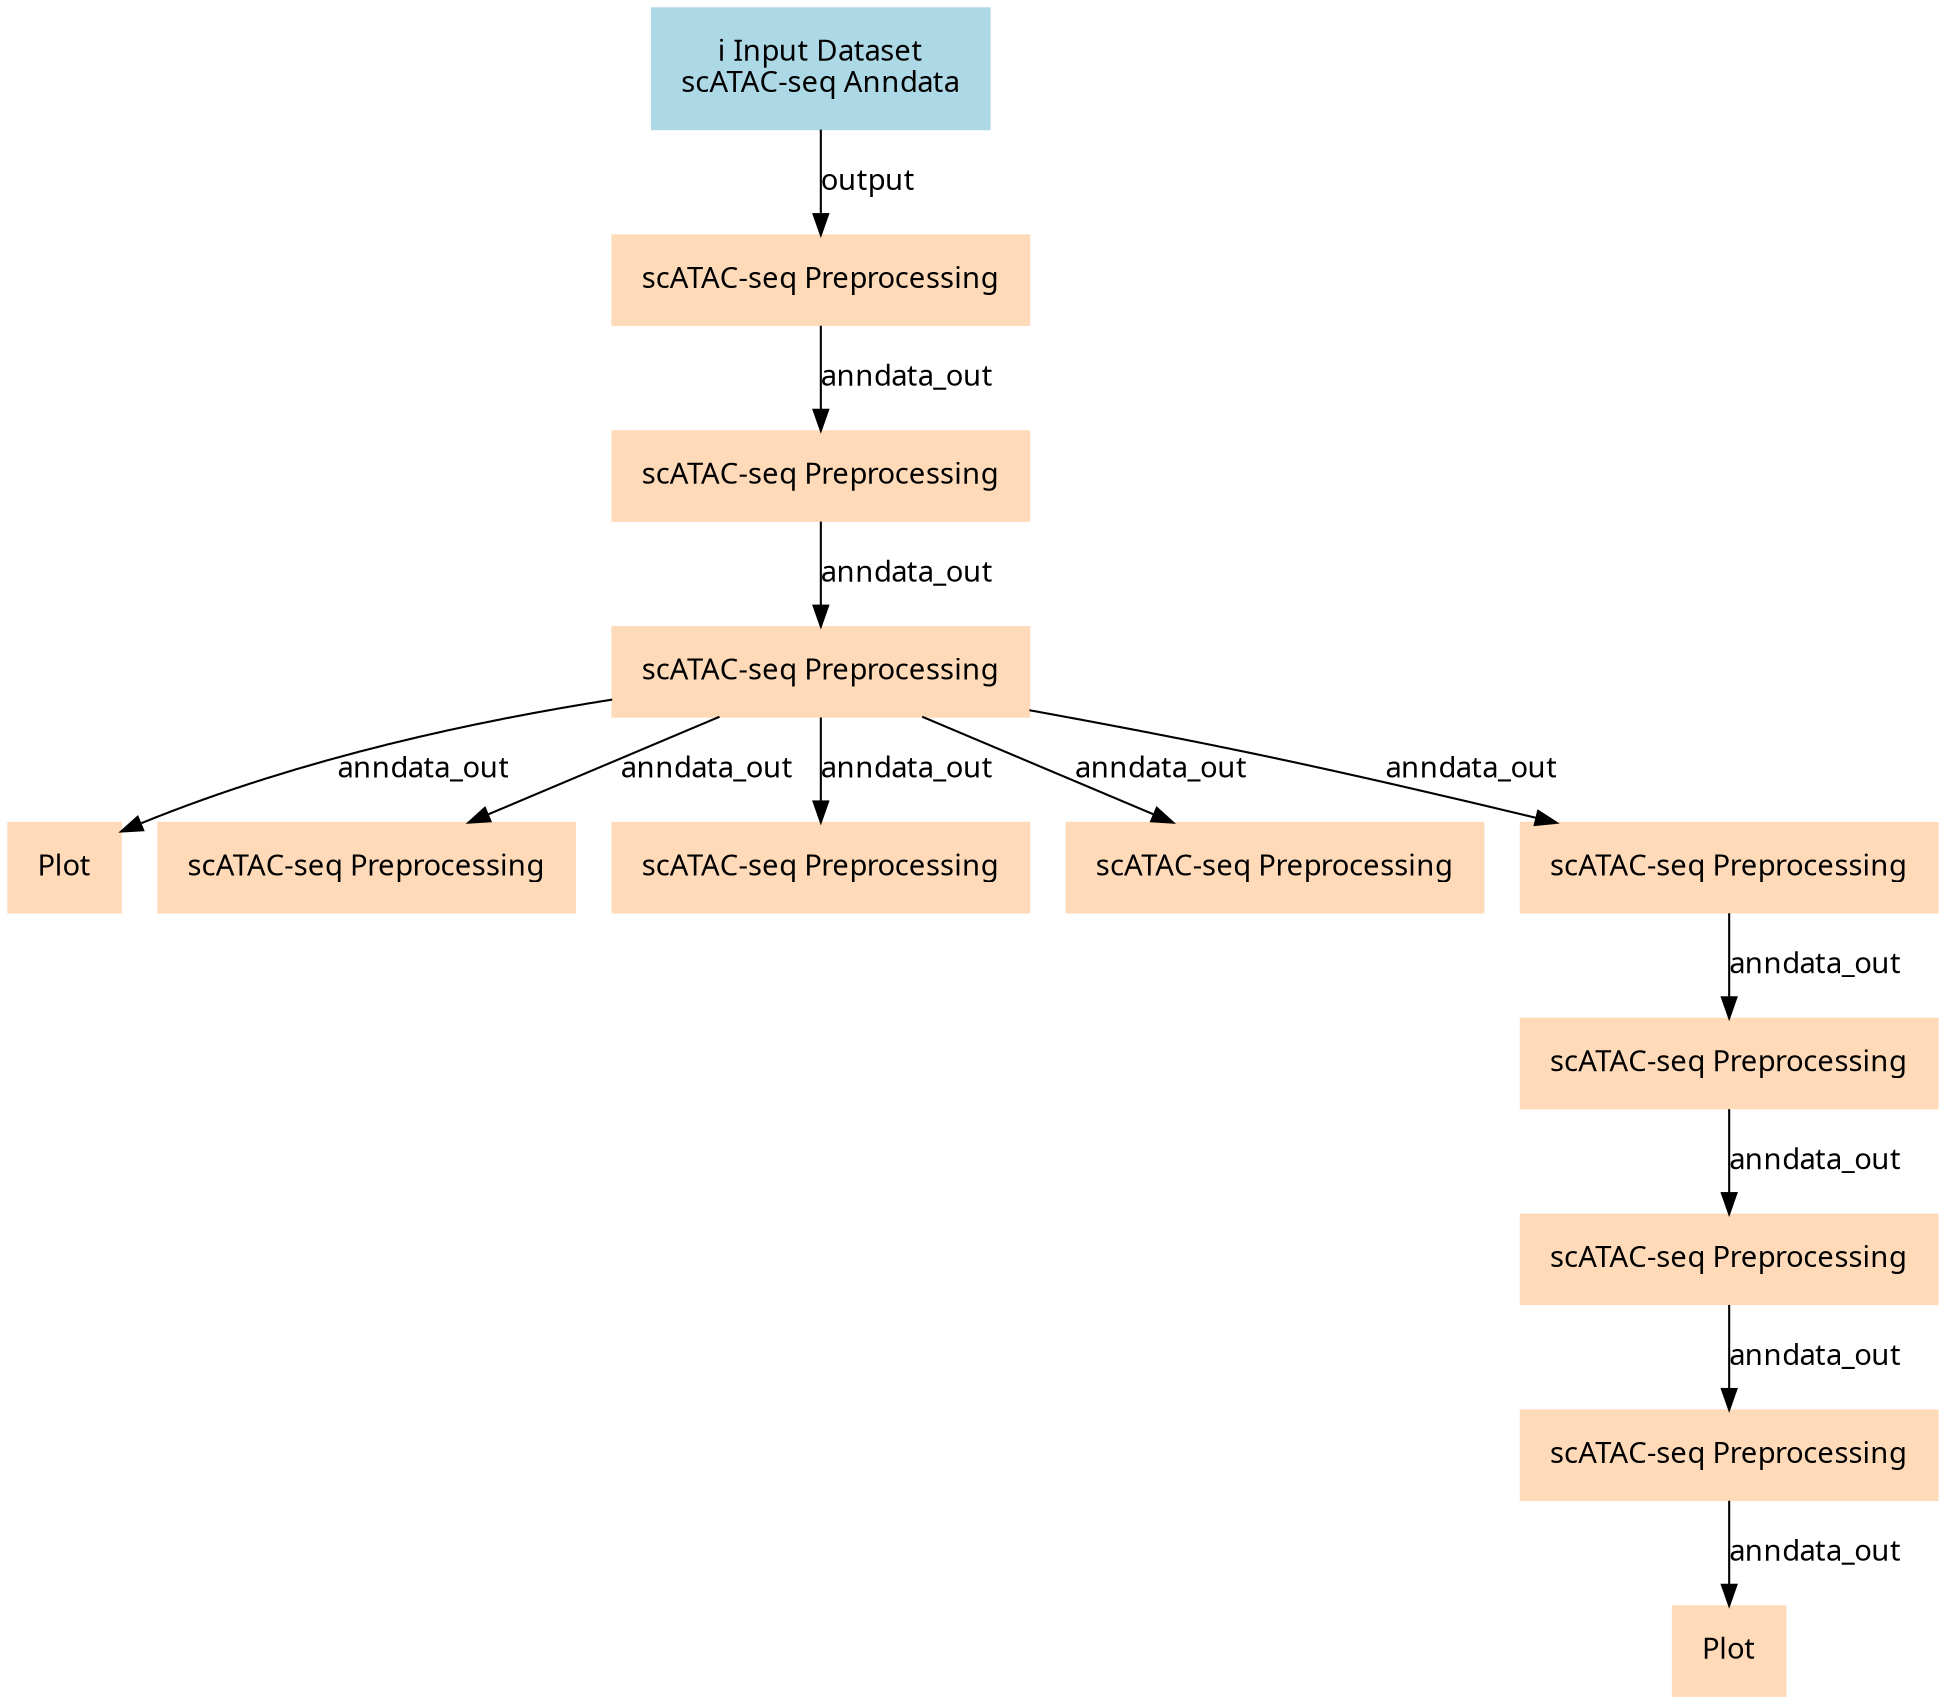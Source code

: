 digraph main {
  node [fontname="Atkinson Hyperlegible", shape=box, color=white,style=filled,color=peachpuff,margin="0.2,0.2"];
  edge [fontname="Atkinson Hyperlegible"];
  0[color=lightblue,label="ℹ️ Input Dataset\nscATAC-seq Anndata"]
  1[label="scATAC-seq Preprocessing"]
  0 -> 1 [label="output"]
  2[label="scATAC-seq Preprocessing"]
  1 -> 2 [label="anndata_out"]
  3[label="scATAC-seq Preprocessing"]
  2 -> 3 [label="anndata_out"]
  4[label="Plot"]
  3 -> 4 [label="anndata_out"]
  5[label="scATAC-seq Preprocessing"]
  3 -> 5 [label="anndata_out"]
  6[label="scATAC-seq Preprocessing"]
  3 -> 6 [label="anndata_out"]
  7[label="scATAC-seq Preprocessing"]
  3 -> 7 [label="anndata_out"]
  8[label="scATAC-seq Preprocessing"]
  3 -> 8 [label="anndata_out"]
  9[label="scATAC-seq Preprocessing"]
  8 -> 9 [label="anndata_out"]
  10[label="scATAC-seq Preprocessing"]
  9 -> 10 [label="anndata_out"]
  11[label="scATAC-seq Preprocessing"]
  10 -> 11 [label="anndata_out"]
  12[label="Plot"]
  11 -> 12 [label="anndata_out"]
}
